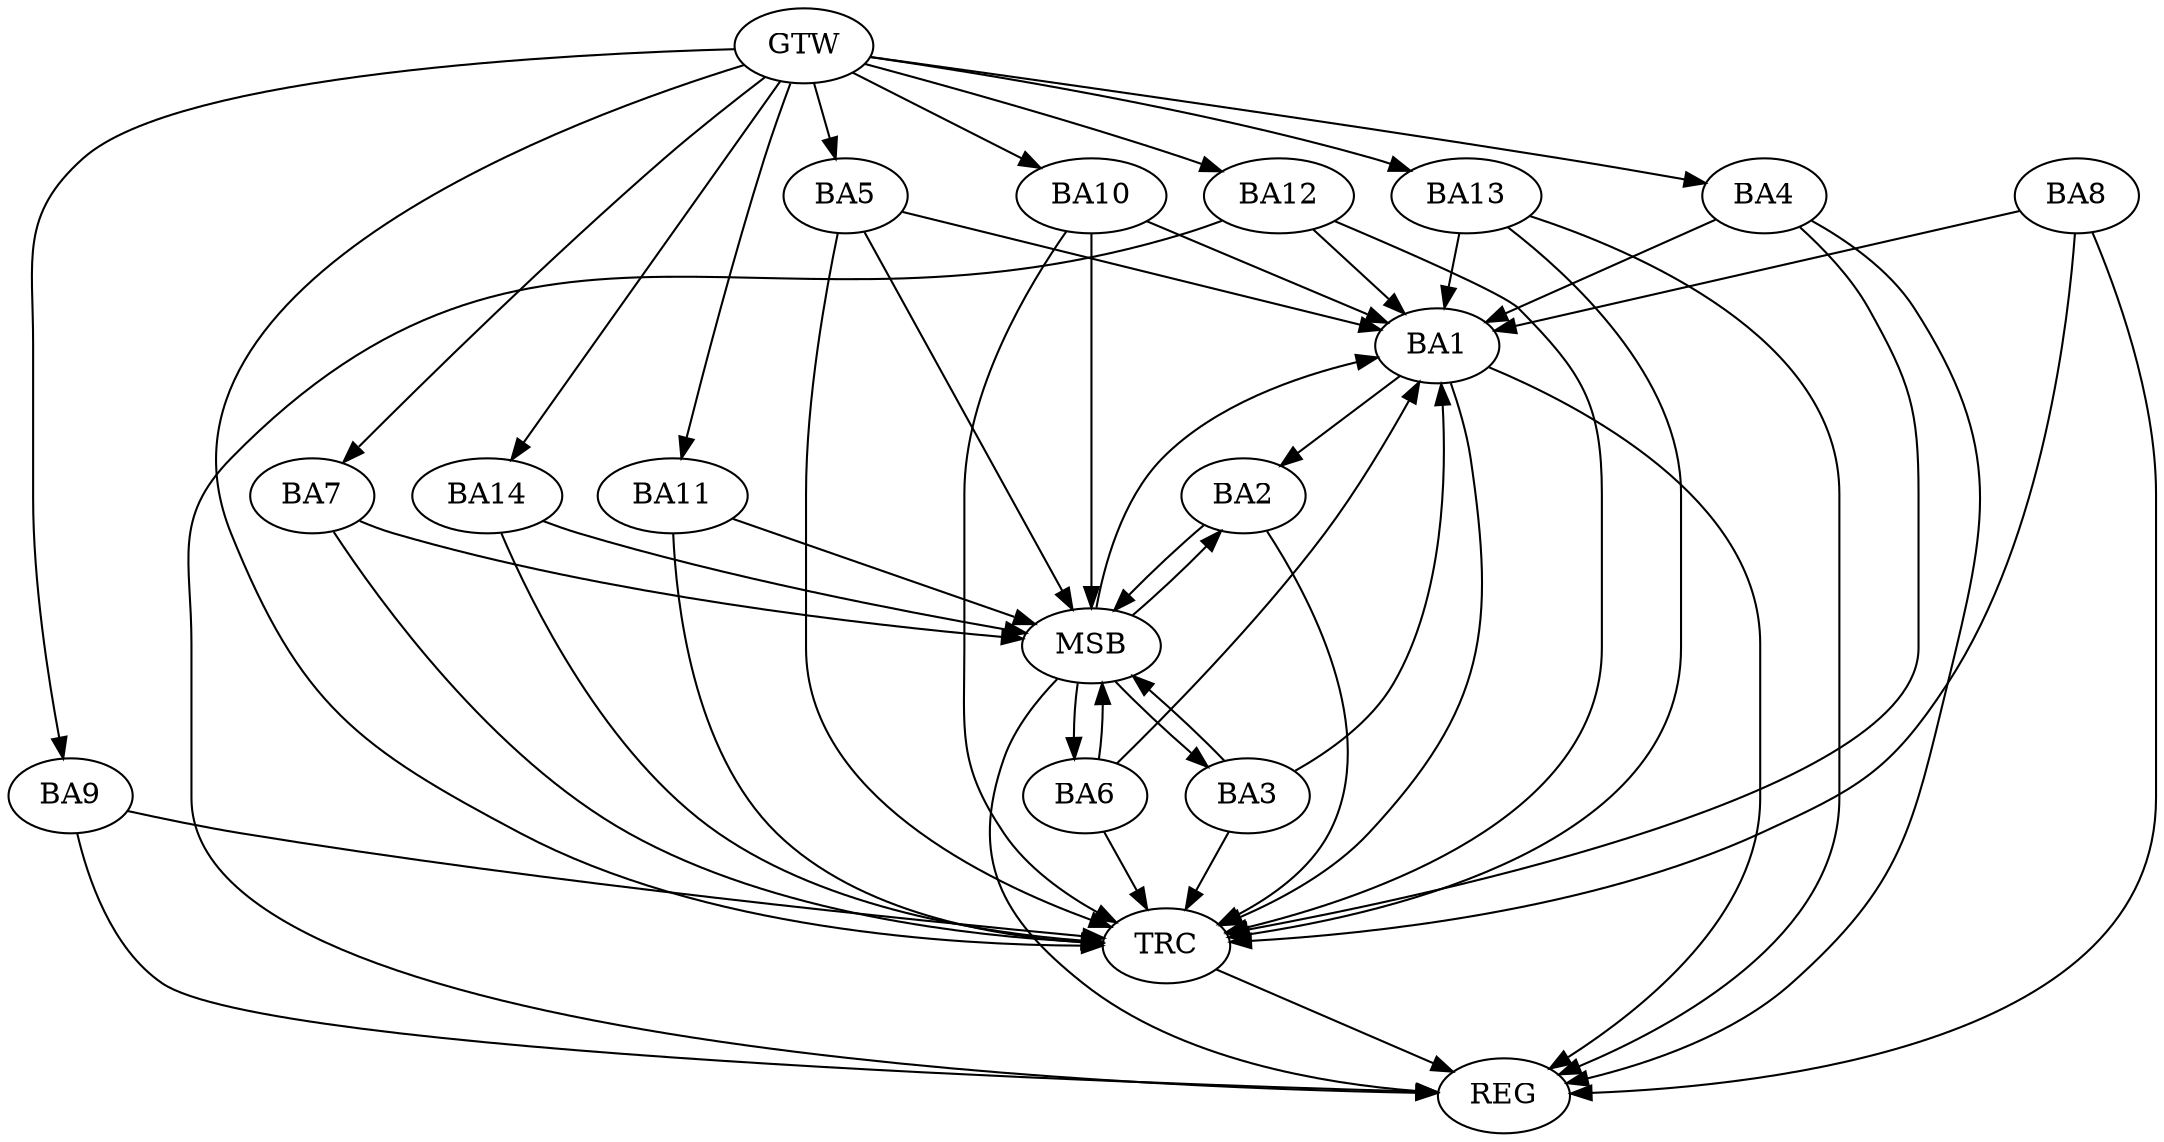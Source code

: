 strict digraph G {
  BA1 [ label="BA1" ];
  BA2 [ label="BA2" ];
  BA3 [ label="BA3" ];
  BA4 [ label="BA4" ];
  BA5 [ label="BA5" ];
  BA6 [ label="BA6" ];
  BA7 [ label="BA7" ];
  BA8 [ label="BA8" ];
  BA9 [ label="BA9" ];
  BA10 [ label="BA10" ];
  BA11 [ label="BA11" ];
  BA12 [ label="BA12" ];
  BA13 [ label="BA13" ];
  BA14 [ label="BA14" ];
  GTW [ label="GTW" ];
  REG [ label="REG" ];
  MSB [ label="MSB" ];
  TRC [ label="TRC" ];
  BA1 -> BA2;
  BA4 -> BA1;
  BA8 -> BA1;
  BA13 -> BA1;
  GTW -> BA4;
  GTW -> BA5;
  GTW -> BA7;
  GTW -> BA9;
  GTW -> BA10;
  GTW -> BA11;
  GTW -> BA12;
  GTW -> BA13;
  GTW -> BA14;
  BA1 -> REG;
  BA4 -> REG;
  BA8 -> REG;
  BA9 -> REG;
  BA12 -> REG;
  BA13 -> REG;
  BA2 -> MSB;
  MSB -> BA1;
  MSB -> REG;
  BA3 -> MSB;
  BA5 -> MSB;
  MSB -> BA3;
  BA6 -> MSB;
  BA7 -> MSB;
  BA10 -> MSB;
  MSB -> BA6;
  BA11 -> MSB;
  MSB -> BA2;
  BA14 -> MSB;
  BA1 -> TRC;
  BA2 -> TRC;
  BA3 -> TRC;
  BA4 -> TRC;
  BA5 -> TRC;
  BA6 -> TRC;
  BA7 -> TRC;
  BA8 -> TRC;
  BA9 -> TRC;
  BA10 -> TRC;
  BA11 -> TRC;
  BA12 -> TRC;
  BA13 -> TRC;
  BA14 -> TRC;
  GTW -> TRC;
  TRC -> REG;
  BA3 -> BA1;
  BA12 -> BA1;
  BA10 -> BA1;
  BA6 -> BA1;
  BA5 -> BA1;
}
